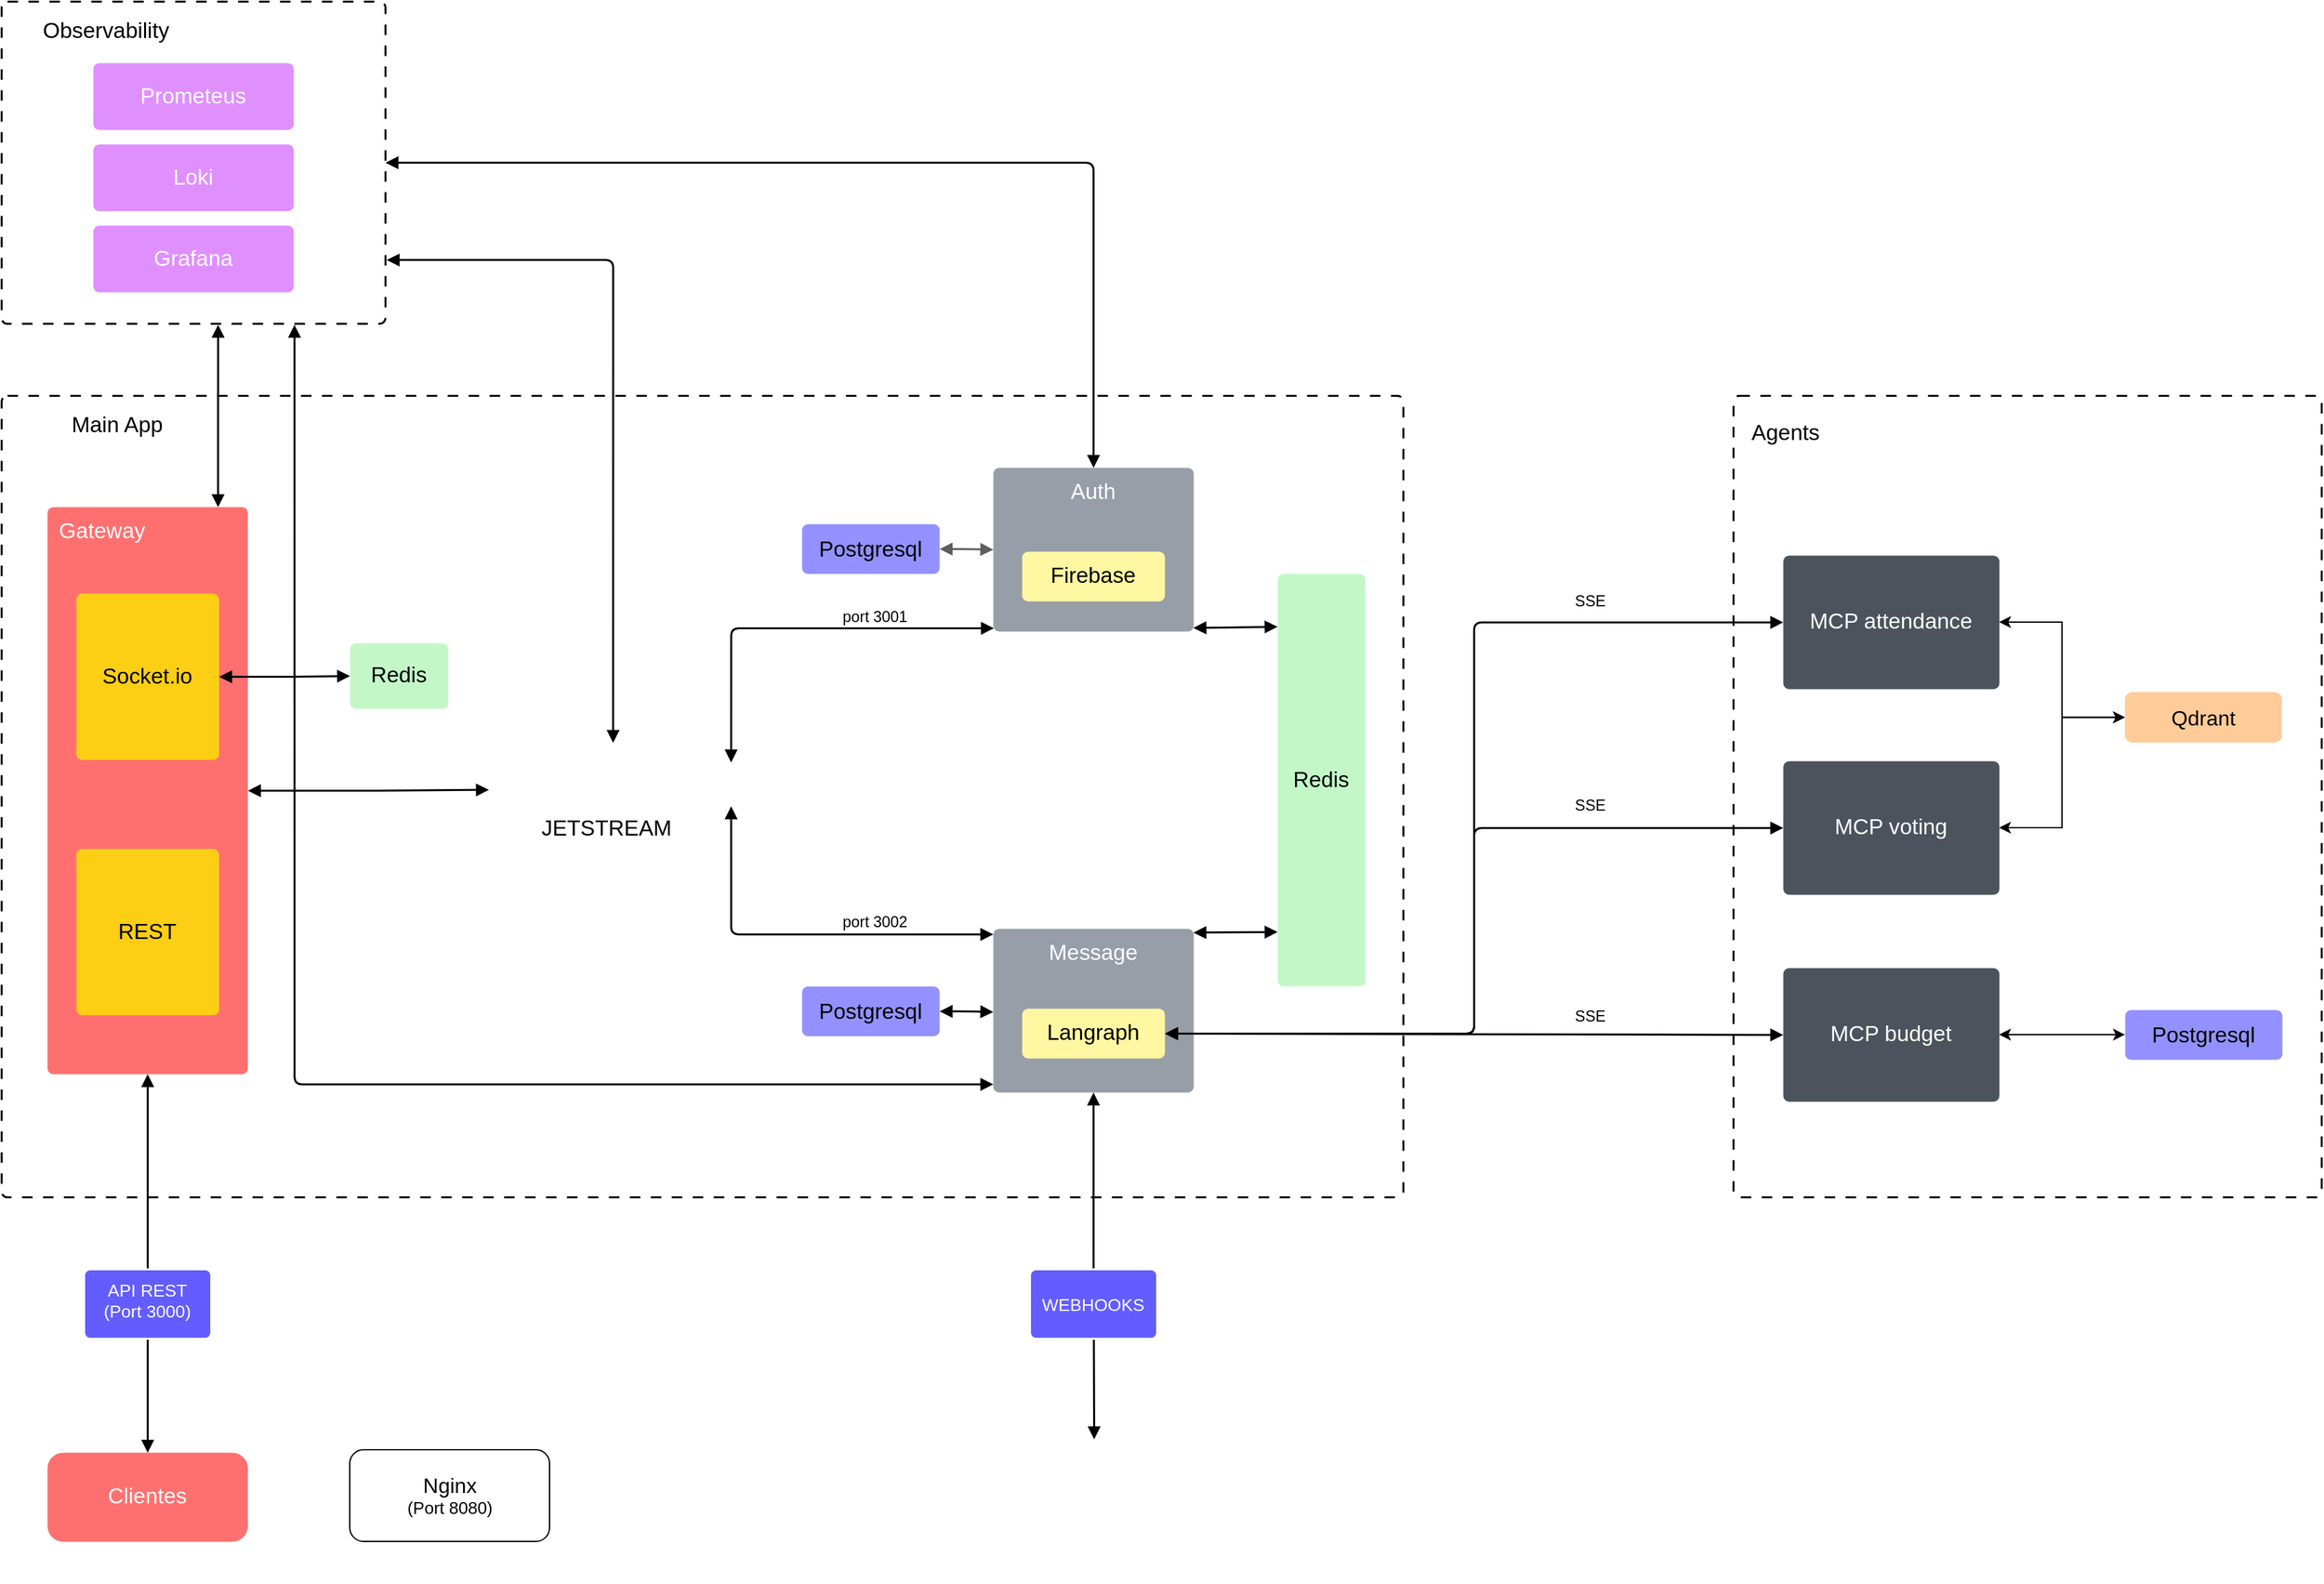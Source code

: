 <mxfile version="26.2.14">
  <diagram name="Página-1" id="Vq99Ms_KkJOUKtjacHWf">
    <mxGraphModel dx="3258" dy="2507" grid="1" gridSize="10" guides="1" tooltips="1" connect="1" arrows="1" fold="1" page="1" pageScale="1" pageWidth="827" pageHeight="1169" math="0" shadow="0">
      <root>
        <mxCell id="0" />
        <mxCell id="1" parent="0" />
        <mxCell id="nUzkdtZB0xW63iCa-Nw7-1" value="" style="html=1;overflow=block;blockSpacing=1;whiteSpace=wrap;fontSize=13;spacing=3.8;strokeOpacity=100;fillOpacity=100;rounded=1;absoluteArcSize=1;arcSize=9;fillColor=none;dashed=1;fixDash=1;dashPattern=8 8;strokeWidth=1.5;lucidId=JnLc.ZpfNVHS;container=1;collapsible=0;strokeColor=default;fontStyle=0" vertex="1" parent="1">
          <mxGeometry x="-641" y="113" width="1070" height="612" as="geometry" />
        </mxCell>
        <mxCell id="nUzkdtZB0xW63iCa-Nw7-2" value="Main App" style="html=1;overflow=block;blockSpacing=1;whiteSpace=wrap;fontSize=16.7;fontStyle=0;align=center;spacing=0;strokeOpacity=100;rounded=1;absoluteArcSize=1;arcSize=9;fillColor=none;strokeWidth=NaN;lucidId=2wLcyC94Hy3G;strokeColor=none;" vertex="1" parent="nUzkdtZB0xW63iCa-Nw7-1">
          <mxGeometry width="177" height="45" as="geometry" />
        </mxCell>
        <mxCell id="nUzkdtZB0xW63iCa-Nw7-3" value="Clientes" style="html=1;overflow=block;blockSpacing=1;whiteSpace=wrap;fontSize=16.7;fontColor=#ffffff;fontStyle=0;align=center;spacing=9;strokeOpacity=0;fillOpacity=100;rounded=1;absoluteArcSize=1;arcSize=24;fillColor=#fe7070;strokeWidth=1.5;lucidId=RmLct_.-iw2U;strokeColor=default;" vertex="1" parent="1">
          <mxGeometry x="-606" y="920" width="153" height="68" as="geometry" />
        </mxCell>
        <mxCell id="nUzkdtZB0xW63iCa-Nw7-4" value="Gateway" style="html=1;overflow=block;blockSpacing=1;whiteSpace=wrap;fontSize=16.7;fontColor=#ffffff;fontStyle=0;align=left;spacing=9;verticalAlign=top;strokeOpacity=0;fillOpacity=100;rounded=1;absoluteArcSize=1;arcSize=9;fillColor=#fe7070;strokeWidth=1.5;lucidId=-nLctIyqQpKD;" vertex="1" parent="1">
          <mxGeometry x="-606" y="198" width="153" height="433" as="geometry" />
        </mxCell>
        <mxCell id="nUzkdtZB0xW63iCa-Nw7-5" value="" style="html=1;jettySize=18;whiteSpace=wrap;fontSize=13;strokeColor=default;strokeWidth=1.5;rounded=1;arcSize=12;edgeStyle=orthogonalEdgeStyle;startArrow=block;startFill=1;endArrow=block;endFill=1;exitX=0.5;exitY=0;exitPerimeter=0;entryX=0.5;entryY=1;entryPerimeter=0;lucidId=QoLcqt0XIGcD;fontStyle=0" edge="1" parent="1" source="nUzkdtZB0xW63iCa-Nw7-3" target="nUzkdtZB0xW63iCa-Nw7-4">
          <mxGeometry width="100" height="100" relative="1" as="geometry">
            <Array as="points" />
          </mxGeometry>
        </mxCell>
        <mxCell id="nUzkdtZB0xW63iCa-Nw7-6" value="API REST (Port 3000)" style="html=1;overflow=block;blockSpacing=1;whiteSpace=wrap;fontSize=13.3;fontColor=#ffffff;fontStyle=0;align=center;spacing=9;verticalAlign=top;strokeColor=#ffffff;strokeOpacity=100;fillOpacity=100;rounded=1;absoluteArcSize=1;arcSize=9;fillColor=#635dff;strokeWidth=1.5;lucidId=1pLclZ~fW~v9;" vertex="1" parent="1">
          <mxGeometry x="-578" y="780" width="97" height="53" as="geometry" />
        </mxCell>
        <mxCell id="nUzkdtZB0xW63iCa-Nw7-7" value="" style="html=1;jettySize=18;whiteSpace=wrap;fontSize=13;strokeColor=default;strokeWidth=1.5;rounded=1;arcSize=12;edgeStyle=orthogonalEdgeStyle;startArrow=block;startFill=1;endArrow=block;endFill=1;exitX=1;exitY=0.5;exitPerimeter=0;entryX=0;entryY=0.512;entryPerimeter=0;lucidId=1uLcdHQcy45G;fontStyle=0" edge="1" parent="1" source="nUzkdtZB0xW63iCa-Nw7-4" target="nUzkdtZB0xW63iCa-Nw7-8">
          <mxGeometry width="100" height="100" relative="1" as="geometry">
            <Array as="points" />
          </mxGeometry>
        </mxCell>
        <mxCell id="nUzkdtZB0xW63iCa-Nw7-8" value="" style="html=1;overflow=block;blockSpacing=1;whiteSpace=wrap;fontSize=13;spacing=3.8;strokeOpacity=0;fillOpacity=0;rounded=1;absoluteArcSize=1;arcSize=9;fillColor=#000000;strokeWidth=1.5;lucidId=rsLcWDJ5Ysgo;container=1;collapsible=0;fontStyle=0" vertex="1" parent="1">
          <mxGeometry x="-269" y="378" width="197" height="70" as="geometry" />
        </mxCell>
        <mxCell id="nUzkdtZB0xW63iCa-Nw7-9" value="" style="html=1;overflow=block;blockSpacing=1;whiteSpace=wrap;shape=image;fontSize=13;spacing=0;strokeColor=none;strokeOpacity=0;rounded=1;absoluteArcSize=1;arcSize=9;strokeWidth=0;image=https://images.lucid.app/images/ae4e89b2-02f5-4e97-ba42-690f64125aed/content;imageAspect=0;lucidId=~rLc3KaBmfgj;fontStyle=0" vertex="1" parent="nUzkdtZB0xW63iCa-Nw7-8">
          <mxGeometry x="8" y="13" width="179" height="46" as="geometry" />
        </mxCell>
        <mxCell id="nUzkdtZB0xW63iCa-Nw7-10" value="" style="html=1;jettySize=18;whiteSpace=wrap;fontSize=13;strokeColor=default;strokeWidth=1.5;rounded=1;arcSize=12;edgeStyle=orthogonalEdgeStyle;startArrow=block;startFill=1;endArrow=block;endFill=1;exitX=0.003;exitY=0.98;exitPerimeter=0;entryX=0.988;entryY=0.043;entryPerimeter=0;lucidId=SELcSNIdHtes;fontStyle=0" edge="1" parent="1" source="nUzkdtZB0xW63iCa-Nw7-11" target="nUzkdtZB0xW63iCa-Nw7-9">
          <mxGeometry width="100" height="100" relative="1" as="geometry">
            <Array as="points" />
          </mxGeometry>
        </mxCell>
        <mxCell id="nUzkdtZB0xW63iCa-Nw7-11" value="Auth" style="html=1;overflow=block;blockSpacing=1;whiteSpace=wrap;fontSize=16.7;fontColor=#ffffff;fontStyle=0;align=center;spacing=9;verticalAlign=top;strokeOpacity=0;fillOpacity=100;rounded=1;absoluteArcSize=1;arcSize=9;fillColor=#979ea8;strokeWidth=1.5;lucidId=zFLcMGYKQzSj;" vertex="1" parent="1">
          <mxGeometry x="116" y="168" width="153" height="125" as="geometry" />
        </mxCell>
        <mxCell id="nUzkdtZB0xW63iCa-Nw7-12" value="port 3001" style="html=1;overflow=block;blockSpacing=1;whiteSpace=wrap;fontSize=11.7;align=center;spacing=0;strokeOpacity=100;rounded=1;absoluteArcSize=1;arcSize=9;fillColor=none;strokeWidth=NaN;lucidId=6OLchVihXjKO;strokeColor=none;fontStyle=0" vertex="1" parent="1">
          <mxGeometry x="-23" y="270" width="98" height="23" as="geometry" />
        </mxCell>
        <mxCell id="nUzkdtZB0xW63iCa-Nw7-13" value="" style="html=1;overflow=block;blockSpacing=1;whiteSpace=wrap;shape=image;fontSize=13;spacing=0;strokeColor=none;strokeOpacity=100;rounded=1;absoluteArcSize=1;arcSize=9;strokeWidth=0;image=https://images.lucid.app/images/39a74699-c532-4a9b-a638-7d78ca7f8116/content;imageAspect=0;lucidId=dULcUWT8Teqr;fontStyle=0" vertex="1" parent="1">
          <mxGeometry x="128" y="889" width="130" height="130" as="geometry" />
        </mxCell>
        <mxCell id="nUzkdtZB0xW63iCa-Nw7-14" value="" style="html=1;jettySize=18;whiteSpace=wrap;fontSize=13;strokeColor=default;strokeWidth=1.5;rounded=1;arcSize=12;edgeStyle=orthogonalEdgeStyle;startArrow=block;startFill=1;endArrow=block;endFill=1;exitX=0.5;exitY=1;exitPerimeter=0;entryX=0.5;entryY=0.16;entryPerimeter=0;lucidId=Wh5cpuIhzJHz;fontStyle=0" edge="1" parent="1" source="nUzkdtZB0xW63iCa-Nw7-20" target="nUzkdtZB0xW63iCa-Nw7-13">
          <mxGeometry width="100" height="100" relative="1" as="geometry">
            <Array as="points" />
          </mxGeometry>
        </mxCell>
        <mxCell id="nUzkdtZB0xW63iCa-Nw7-15" value="WEBHOOKS" style="html=1;overflow=block;blockSpacing=1;whiteSpace=wrap;fontSize=13.3;fontColor=#ffffff;fontStyle=0;align=center;spacing=9;verticalAlign=middle;strokeColor=#ffffff;strokeOpacity=100;fillOpacity=100;rounded=1;absoluteArcSize=1;arcSize=9;fillColor=#635dff;strokeWidth=1.5;lucidId=jc5cG-lgkJSh;" vertex="1" parent="1">
          <mxGeometry x="144" y="780" width="97" height="53" as="geometry" />
        </mxCell>
        <mxCell id="nUzkdtZB0xW63iCa-Nw7-16" value="Redis " style="html=1;overflow=block;blockSpacing=1;whiteSpace=wrap;fontSize=16.7;fontStyle=0;align=center;spacing=9;strokeOpacity=0;fillOpacity=100;rounded=1;absoluteArcSize=1;arcSize=9;fillColor=#c3f7c8;strokeWidth=1.5;lucidId=3J5cHQ8043z~;" vertex="1" parent="1">
          <mxGeometry x="333" y="249" width="67" height="315" as="geometry" />
        </mxCell>
        <mxCell id="nUzkdtZB0xW63iCa-Nw7-17" value="Postgresql" style="html=1;overflow=block;blockSpacing=1;whiteSpace=wrap;fontSize=16.7;fontStyle=0;align=center;spacing=9;strokeOpacity=0;fillOpacity=100;rounded=1;absoluteArcSize=1;arcSize=9;fillColor=#9391ff;strokeWidth=1.5;lucidId=wK5c~Pdr7-m1;" vertex="1" parent="1">
          <mxGeometry x="-30" y="564" width="105" height="38" as="geometry" />
        </mxCell>
        <mxCell id="nUzkdtZB0xW63iCa-Nw7-18" value="REST" style="html=1;overflow=block;blockSpacing=1;whiteSpace=wrap;fontSize=16.7;fontStyle=0;align=center;spacing=9;strokeOpacity=0;fillOpacity=100;rounded=1;absoluteArcSize=1;arcSize=9;fillColor=#fcce14;strokeWidth=1.5;lucidId=HZ4c7lAVyPyr;" vertex="1" parent="1">
          <mxGeometry x="-584" y="459" width="109" height="127" as="geometry" />
        </mxCell>
        <mxCell id="nUzkdtZB0xW63iCa-Nw7-19" value="Socket.io" style="html=1;overflow=block;blockSpacing=1;whiteSpace=wrap;fontSize=16.7;fontStyle=0;align=center;spacing=9;verticalAlign=middle;strokeOpacity=0;fillOpacity=100;rounded=1;absoluteArcSize=1;arcSize=9;fillColor=#fcce14;strokeWidth=1.5;lucidId=x74cnt7NlLuL;" vertex="1" parent="1">
          <mxGeometry x="-584" y="264" width="109" height="127" as="geometry" />
        </mxCell>
        <mxCell id="nUzkdtZB0xW63iCa-Nw7-20" value="Message" style="html=1;overflow=block;blockSpacing=1;whiteSpace=wrap;fontSize=16.7;fontColor=#ffffff;fontStyle=0;align=center;spacing=9;verticalAlign=top;strokeOpacity=0;fillOpacity=100;rounded=1;absoluteArcSize=1;arcSize=9;fillColor=#979ea8;strokeWidth=1.5;lucidId=fALc.GhtOYFA;" vertex="1" parent="1">
          <mxGeometry x="116" y="520" width="153" height="125" as="geometry" />
        </mxCell>
        <mxCell id="nUzkdtZB0xW63iCa-Nw7-21" value="" style="html=1;jettySize=18;whiteSpace=wrap;fontSize=13;strokeColor=default;strokeWidth=1.5;rounded=1;arcSize=12;edgeStyle=orthogonalEdgeStyle;startArrow=block;startFill=1;endArrow=block;endFill=1;exitX=1;exitY=0.5;exitPerimeter=0;entryX=0;entryY=0.5;entryPerimeter=0;lucidId=5H5cJmLpe_el;fontStyle=0" edge="1" parent="1" source="nUzkdtZB0xW63iCa-Nw7-19" target="nUzkdtZB0xW63iCa-Nw7-46">
          <mxGeometry width="100" height="100" relative="1" as="geometry">
            <Array as="points" />
          </mxGeometry>
        </mxCell>
        <mxCell id="nUzkdtZB0xW63iCa-Nw7-22" value="" style="html=1;jettySize=18;whiteSpace=wrap;fontSize=13;strokeColor=default;strokeWidth=1.5;rounded=1;arcSize=12;edgeStyle=orthogonalEdgeStyle;startArrow=block;startFill=1;endArrow=block;endFill=1;exitX=1;exitY=0.5;exitPerimeter=0;entryX=0;entryY=0.508;entryPerimeter=0;lucidId=7M5cEgo.8n6S;fontStyle=0" edge="1" parent="1" source="nUzkdtZB0xW63iCa-Nw7-17" target="nUzkdtZB0xW63iCa-Nw7-20">
          <mxGeometry width="100" height="100" relative="1" as="geometry">
            <Array as="points" />
          </mxGeometry>
        </mxCell>
        <mxCell id="nUzkdtZB0xW63iCa-Nw7-23" value="Langraph" style="html=1;overflow=block;blockSpacing=1;whiteSpace=wrap;fontSize=16.7;fontStyle=0;align=center;spacing=9;verticalAlign=top;strokeOpacity=0;fillOpacity=100;rounded=1;absoluteArcSize=1;arcSize=9;fillColor=#fff7a1;strokeWidth=1.5;lucidId=Uv5cd.NyrXPX;" vertex="1" parent="1">
          <mxGeometry x="138" y="581" width="109" height="38" as="geometry" />
        </mxCell>
        <mxCell id="nUzkdtZB0xW63iCa-Nw7-24" value="" style="html=1;jettySize=18;whiteSpace=wrap;fontSize=13;strokeColor=default;strokeWidth=1.5;rounded=1;arcSize=12;edgeStyle=orthogonalEdgeStyle;startArrow=block;startFill=1;endArrow=block;endFill=1;exitX=0;exitY=0.034;exitPerimeter=0;entryX=0.988;entryY=0.77;entryPerimeter=0;lucidId=5P5c4k0kWvIT;fontStyle=0" edge="1" parent="1" source="nUzkdtZB0xW63iCa-Nw7-20" target="nUzkdtZB0xW63iCa-Nw7-9">
          <mxGeometry width="100" height="100" relative="1" as="geometry">
            <Array as="points" />
          </mxGeometry>
        </mxCell>
        <mxCell id="nUzkdtZB0xW63iCa-Nw7-25" value="port 3002" style="html=1;overflow=block;blockSpacing=1;whiteSpace=wrap;fontSize=11.7;align=center;spacing=0;strokeOpacity=100;rounded=1;absoluteArcSize=1;arcSize=9;fillColor=none;strokeWidth=NaN;lucidId=KPLccLA~1dpZ;strokeColor=none;fontStyle=0" vertex="1" parent="1">
          <mxGeometry x="-20" y="504" width="92" height="22" as="geometry" />
        </mxCell>
        <mxCell id="nUzkdtZB0xW63iCa-Nw7-26" value="Postgresql" style="html=1;overflow=block;blockSpacing=1;whiteSpace=wrap;fontSize=16.7;fontStyle=0;align=center;spacing=9;strokeOpacity=0;fillOpacity=100;rounded=1;absoluteArcSize=1;arcSize=9;fillColor=#9391ff;strokeWidth=1.5;lucidId=7Q5c18RX_lc8;" vertex="1" parent="1">
          <mxGeometry x="-30" y="211" width="105" height="38" as="geometry" />
        </mxCell>
        <mxCell id="nUzkdtZB0xW63iCa-Nw7-27" value="" style="html=1;jettySize=18;whiteSpace=wrap;fontSize=13;strokeColor=#5E5E5E;strokeWidth=1.5;rounded=1;arcSize=12;edgeStyle=orthogonalEdgeStyle;startArrow=block;startFill=1;endArrow=block;endFill=1;exitX=1;exitY=0.5;exitPerimeter=0;entryX=0;entryY=0.5;entryPerimeter=0;lucidId=c07cQfm66~gC;fontStyle=0" edge="1" parent="1" source="nUzkdtZB0xW63iCa-Nw7-26" target="nUzkdtZB0xW63iCa-Nw7-11">
          <mxGeometry width="100" height="100" relative="1" as="geometry">
            <Array as="points" />
          </mxGeometry>
        </mxCell>
        <mxCell id="nUzkdtZB0xW63iCa-Nw7-28" value="Firebase" style="html=1;overflow=block;blockSpacing=1;whiteSpace=wrap;fontSize=16.7;fontStyle=0;align=center;spacing=9;verticalAlign=top;strokeOpacity=0;fillOpacity=100;rounded=1;absoluteArcSize=1;arcSize=9;fillColor=#fff7a1;strokeWidth=1.5;lucidId=ZR5cOLYeTa5N;" vertex="1" parent="1">
          <mxGeometry x="138" y="232" width="109" height="38" as="geometry" />
        </mxCell>
        <mxCell id="nUzkdtZB0xW63iCa-Nw7-29" value="" style="html=1;overflow=block;blockSpacing=1;whiteSpace=wrap;fontSize=13;align=center;spacing=3.8;strokeOpacity=100;fillOpacity=100;rounded=1;absoluteArcSize=1;arcSize=9;fillColor=none;dashed=1;fixDash=1;dashPattern=8 8;strokeWidth=1.5;lucidId=v2LcKO9BX8t_;fontStyle=0" vertex="1" parent="1">
          <mxGeometry x="681" y="113" width="449" height="612" as="geometry" />
        </mxCell>
        <mxCell id="nUzkdtZB0xW63iCa-Nw7-30" value="Agents" style="html=1;overflow=block;blockSpacing=1;whiteSpace=wrap;fontSize=16.7;fontStyle=0;align=left;spacing=0;verticalAlign=middle;strokeOpacity=100;rounded=1;absoluteArcSize=1;arcSize=9;fillColor=none;strokeWidth=NaN;lucidId=v2Lc4-h5E1sQ;strokeColor=none;" vertex="1" parent="1">
          <mxGeometry x="695" y="115" width="132" height="53" as="geometry" />
        </mxCell>
        <mxCell id="nUzkdtZB0xW63iCa-Nw7-59" style="edgeStyle=orthogonalEdgeStyle;rounded=0;orthogonalLoop=1;jettySize=auto;html=1;exitX=1;exitY=0.5;exitDx=0;exitDy=0;entryX=0;entryY=0.5;entryDx=0;entryDy=0;startArrow=classic;startFill=1;fontStyle=0" edge="1" parent="1" source="nUzkdtZB0xW63iCa-Nw7-31" target="nUzkdtZB0xW63iCa-Nw7-56">
          <mxGeometry relative="1" as="geometry" />
        </mxCell>
        <mxCell id="nUzkdtZB0xW63iCa-Nw7-31" value="MCP voting" style="html=1;overflow=block;blockSpacing=1;whiteSpace=wrap;fontSize=16.7;fontColor=#ffffff;fontStyle=0;align=center;spacing=9;strokeOpacity=0;fillOpacity=100;rounded=1;absoluteArcSize=1;arcSize=9;fillColor=#4c535d;strokeWidth=1.5;lucidId=AWLcgVHqaEJb;" vertex="1" parent="1">
          <mxGeometry x="719" y="392" width="165" height="102" as="geometry" />
        </mxCell>
        <mxCell id="nUzkdtZB0xW63iCa-Nw7-55" style="edgeStyle=orthogonalEdgeStyle;rounded=0;orthogonalLoop=1;jettySize=auto;html=1;exitX=1;exitY=0.5;exitDx=0;exitDy=0;startArrow=classic;startFill=1;fontStyle=0" edge="1" parent="1" source="nUzkdtZB0xW63iCa-Nw7-32" target="nUzkdtZB0xW63iCa-Nw7-54">
          <mxGeometry relative="1" as="geometry" />
        </mxCell>
        <mxCell id="nUzkdtZB0xW63iCa-Nw7-32" value="MCP budget" style="html=1;overflow=block;blockSpacing=1;whiteSpace=wrap;fontSize=16.7;fontColor=#ffffff;fontStyle=0;align=center;spacing=9;strokeOpacity=0;fillOpacity=100;rounded=1;absoluteArcSize=1;arcSize=9;fillColor=#4c535d;strokeWidth=1.5;lucidId=kXLc-Uf29qqT;" vertex="1" parent="1">
          <mxGeometry x="719" y="550" width="165" height="102" as="geometry" />
        </mxCell>
        <mxCell id="nUzkdtZB0xW63iCa-Nw7-58" style="edgeStyle=orthogonalEdgeStyle;rounded=0;orthogonalLoop=1;jettySize=auto;html=1;exitX=1;exitY=0.5;exitDx=0;exitDy=0;entryX=0;entryY=0.5;entryDx=0;entryDy=0;startArrow=classic;startFill=1;fontStyle=0" edge="1" parent="1" source="nUzkdtZB0xW63iCa-Nw7-33" target="nUzkdtZB0xW63iCa-Nw7-56">
          <mxGeometry relative="1" as="geometry" />
        </mxCell>
        <mxCell id="nUzkdtZB0xW63iCa-Nw7-33" value="MCP attendance" style="html=1;overflow=block;blockSpacing=1;whiteSpace=wrap;fontSize=16.7;fontColor=#ffffff;fontStyle=0;align=center;spacing=9;strokeOpacity=0;fillOpacity=100;rounded=1;absoluteArcSize=1;arcSize=9;fillColor=#4c535d;strokeWidth=1.5;lucidId=NZLcRJQl1mac;" vertex="1" parent="1">
          <mxGeometry x="719" y="235" width="165" height="102" as="geometry" />
        </mxCell>
        <mxCell id="nUzkdtZB0xW63iCa-Nw7-34" value="" style="html=1;jettySize=18;whiteSpace=wrap;fontSize=13;strokeColor=default;strokeWidth=1.5;rounded=1;arcSize=12;edgeStyle=orthogonalEdgeStyle;startArrow=block;startFill=1;endArrow=block;endFill=1;exitX=1;exitY=0.5;exitPerimeter=0;entryX=0;entryY=0.5;entryPerimeter=0;lucidId=WZLcBSNOz16.;fontStyle=0" edge="1" parent="1" source="nUzkdtZB0xW63iCa-Nw7-23" target="nUzkdtZB0xW63iCa-Nw7-33">
          <mxGeometry width="100" height="100" relative="1" as="geometry">
            <Array as="points" />
          </mxGeometry>
        </mxCell>
        <mxCell id="nUzkdtZB0xW63iCa-Nw7-35" value="" style="html=1;jettySize=18;whiteSpace=wrap;fontSize=13;strokeColor=default;strokeWidth=1.5;rounded=0;startArrow=block;startFill=1;endArrow=block;endFill=1;exitX=1;exitY=0.5;exitPerimeter=0;entryX=0;entryY=0.5;entryPerimeter=0;lucidId=pXLcy~6w~MPh;fontStyle=0" edge="1" parent="1" source="nUzkdtZB0xW63iCa-Nw7-23" target="nUzkdtZB0xW63iCa-Nw7-32">
          <mxGeometry width="100" height="100" relative="1" as="geometry">
            <Array as="points" />
          </mxGeometry>
        </mxCell>
        <mxCell id="nUzkdtZB0xW63iCa-Nw7-36" value="" style="html=1;jettySize=18;whiteSpace=wrap;fontSize=13;strokeColor=default;strokeWidth=1.5;rounded=1;arcSize=12;edgeStyle=orthogonalEdgeStyle;startArrow=block;startFill=1;endArrow=block;endFill=1;exitX=1;exitY=0.5;exitPerimeter=0;entryX=0;entryY=0.5;entryPerimeter=0;lucidId=TWLcaWQ_HGru;fontStyle=0" edge="1" parent="1" source="nUzkdtZB0xW63iCa-Nw7-23" target="nUzkdtZB0xW63iCa-Nw7-31">
          <mxGeometry width="100" height="100" relative="1" as="geometry">
            <Array as="points" />
          </mxGeometry>
        </mxCell>
        <mxCell id="nUzkdtZB0xW63iCa-Nw7-37" value="SSE" style="html=1;overflow=block;blockSpacing=1;whiteSpace=wrap;fontSize=11.7;align=center;spacing=0;strokeOpacity=100;fillOpacity=100;rounded=1;absoluteArcSize=1;arcSize=9;fillColor=#ffffff;strokeWidth=1.5;strokeColor=none;lucidId=5X5cWgnG83J8;fontStyle=0" vertex="1" parent="1">
          <mxGeometry x="523" y="575" width="98" height="23" as="geometry" />
        </mxCell>
        <mxCell id="nUzkdtZB0xW63iCa-Nw7-38" value="JETSTREAM" style="html=1;overflow=block;blockSpacing=1;whiteSpace=wrap;fontSize=16.7;fontStyle=0;align=center;spacing=0;strokeOpacity=100;rounded=1;absoluteArcSize=1;arcSize=9;strokeWidth=NaN;lucidId=H77c8rObXn1.;fillColor=none;strokeColor=none;" vertex="1" parent="1">
          <mxGeometry x="-269" y="421" width="180" height="45" as="geometry" />
        </mxCell>
        <mxCell id="nUzkdtZB0xW63iCa-Nw7-39" value="SSE" style="html=1;overflow=block;blockSpacing=1;whiteSpace=wrap;fontSize=11.7;align=center;spacing=0;strokeOpacity=100;fillOpacity=100;rounded=1;absoluteArcSize=1;arcSize=9;fillColor=#ffffff;strokeWidth=1.5;strokeColor=none;lucidId=d17c8kyNsL7X;fontStyle=0" vertex="1" parent="1">
          <mxGeometry x="523" y="414" width="98" height="23" as="geometry" />
        </mxCell>
        <mxCell id="nUzkdtZB0xW63iCa-Nw7-40" value="SSE" style="html=1;overflow=block;blockSpacing=1;whiteSpace=wrap;fontSize=11.7;align=center;spacing=0;strokeOpacity=100;fillOpacity=100;rounded=1;absoluteArcSize=1;arcSize=9;fillColor=#ffffff;strokeWidth=1.5;strokeColor=none;lucidId=h17cfTDgVhFU;fontStyle=0" vertex="1" parent="1">
          <mxGeometry x="523" y="258" width="98" height="23" as="geometry" />
        </mxCell>
        <mxCell id="nUzkdtZB0xW63iCa-Nw7-41" value="" style="html=1;jettySize=18;whiteSpace=wrap;fontSize=13;strokeColor=default;strokeWidth=1.5;rounded=0;startArrow=block;startFill=1;endArrow=block;endFill=1;exitX=0.998;exitY=0.023;exitPerimeter=0;entryX=0;entryY=0.868;entryPerimeter=0;lucidId=v47c6M4VXGSf;fontStyle=0" edge="1" parent="1" source="nUzkdtZB0xW63iCa-Nw7-20" target="nUzkdtZB0xW63iCa-Nw7-16">
          <mxGeometry width="100" height="100" relative="1" as="geometry">
            <Array as="points" />
          </mxGeometry>
        </mxCell>
        <mxCell id="nUzkdtZB0xW63iCa-Nw7-42" value="" style="html=1;jettySize=18;whiteSpace=wrap;fontSize=13;strokeColor=default;strokeWidth=1.5;rounded=0;startArrow=block;startFill=1;endArrow=block;endFill=1;exitX=0.998;exitY=0.978;exitPerimeter=0;entryX=0;entryY=0.128;entryPerimeter=0;lucidId=R47cojJWgUcy;fontStyle=0" edge="1" parent="1" source="nUzkdtZB0xW63iCa-Nw7-11" target="nUzkdtZB0xW63iCa-Nw7-16">
          <mxGeometry width="100" height="100" relative="1" as="geometry">
            <Array as="points" />
          </mxGeometry>
        </mxCell>
        <mxCell id="nUzkdtZB0xW63iCa-Nw7-43" value="" style="html=1;overflow=block;blockSpacing=1;whiteSpace=wrap;fontSize=13;spacing=3.8;strokeOpacity=100;fillOpacity=100;rounded=1;absoluteArcSize=1;arcSize=9;fillColor=none;dashed=1;fixDash=1;dashPattern=8 8;strokeWidth=1.5;lucidId=GD8cBVrJHFnm;container=1;collapsible=0;strokeColor=default;fontStyle=0" vertex="1" parent="1">
          <mxGeometry x="-641" y="-188" width="293" height="246" as="geometry" />
        </mxCell>
        <mxCell id="nUzkdtZB0xW63iCa-Nw7-44" value="Observability" style="html=1;overflow=block;blockSpacing=1;whiteSpace=wrap;fontSize=16.7;fontStyle=0;align=center;spacing=0;strokeOpacity=100;rounded=1;absoluteArcSize=1;arcSize=9;fillColor=none;strokeWidth=NaN;lucidId=GD8ctpArJ5IR;shadow=0;strokeColor=none;" vertex="1" parent="nUzkdtZB0xW63iCa-Nw7-43">
          <mxGeometry width="160" height="45" as="geometry" />
        </mxCell>
        <mxCell id="nUzkdtZB0xW63iCa-Nw7-45" value="" style="html=1;jettySize=18;whiteSpace=wrap;fontSize=13;strokeColor=default;strokeWidth=1.5;rounded=0;startArrow=block;startFill=1;endArrow=block;endFill=1;exitX=0.564;exitY=1.003;exitPerimeter=0;entryX=0.851;entryY=0;entryPerimeter=0;lucidId=dK8cRq7Nppyz;fontStyle=0" edge="1" parent="1" source="nUzkdtZB0xW63iCa-Nw7-43" target="nUzkdtZB0xW63iCa-Nw7-4">
          <mxGeometry width="100" height="100" relative="1" as="geometry">
            <Array as="points" />
          </mxGeometry>
        </mxCell>
        <mxCell id="nUzkdtZB0xW63iCa-Nw7-46" value="Redis " style="html=1;overflow=block;blockSpacing=1;whiteSpace=wrap;fontSize=16.7;fontStyle=0;align=center;spacing=9;strokeOpacity=0;fillOpacity=100;rounded=1;absoluteArcSize=1;arcSize=9;fillColor=#c3f7c8;strokeWidth=1.5;lucidId=yG5ccmNxk.tc;" vertex="1" parent="1">
          <mxGeometry x="-375" y="302" width="75" height="50" as="geometry" />
        </mxCell>
        <mxCell id="nUzkdtZB0xW63iCa-Nw7-47" value="" style="group;dropTarget=0;pointerEvents=0;fontStyle=0" vertex="1" parent="1">
          <mxGeometry x="-571" y="-141" width="153" height="175" as="geometry" />
        </mxCell>
        <mxCell id="nUzkdtZB0xW63iCa-Nw7-48" value="Prometeus" style="html=1;overflow=block;blockSpacing=1;whiteSpace=wrap;fontSize=16.7;fontColor=#ffffff;fontStyle=0;align=center;spacing=9;verticalAlign=middle;strokeOpacity=0;fillOpacity=100;rounded=1;absoluteArcSize=1;arcSize=9;fillColor=#e08fff;strokeWidth=1.5;lucidId=OF8c9r.awj_1;" vertex="1" parent="nUzkdtZB0xW63iCa-Nw7-47">
          <mxGeometry width="153" height="51" as="geometry" />
        </mxCell>
        <mxCell id="nUzkdtZB0xW63iCa-Nw7-49" value="Loki" style="html=1;overflow=block;blockSpacing=1;whiteSpace=wrap;fontSize=16.7;fontColor=#ffffff;fontStyle=0;align=center;spacing=9;verticalAlign=middle;strokeOpacity=0;fillOpacity=100;rounded=1;absoluteArcSize=1;arcSize=9;fillColor=#e08fff;strokeWidth=1.5;lucidId=gG8cnoK2YAZ6;" vertex="1" parent="nUzkdtZB0xW63iCa-Nw7-47">
          <mxGeometry y="62" width="153" height="51" as="geometry" />
        </mxCell>
        <mxCell id="nUzkdtZB0xW63iCa-Nw7-50" value="Grafana" style="html=1;overflow=block;blockSpacing=1;whiteSpace=wrap;fontSize=16.7;fontColor=#ffffff;fontStyle=0;align=center;spacing=9;verticalAlign=middle;strokeOpacity=0;fillOpacity=100;rounded=1;absoluteArcSize=1;arcSize=9;fillColor=#e08fff;strokeWidth=1.5;lucidId=jG8cJkzR4r9V;" vertex="1" parent="nUzkdtZB0xW63iCa-Nw7-47">
          <mxGeometry y="124" width="153" height="51" as="geometry" />
        </mxCell>
        <mxCell id="nUzkdtZB0xW63iCa-Nw7-51" value="" style="html=1;jettySize=18;whiteSpace=wrap;fontSize=13;strokeColor=default;strokeWidth=1.5;rounded=1;arcSize=12;edgeStyle=orthogonalEdgeStyle;startArrow=block;startFill=1;endArrow=block;endFill=1;exitX=0.763;exitY=1.003;exitPerimeter=0;entryX=0;entryY=0.95;entryPerimeter=0;lucidId=rR8cPAm~teU6;fontStyle=0" edge="1" parent="1" source="nUzkdtZB0xW63iCa-Nw7-43" target="nUzkdtZB0xW63iCa-Nw7-20">
          <mxGeometry width="100" height="100" relative="1" as="geometry">
            <Array as="points" />
          </mxGeometry>
        </mxCell>
        <mxCell id="nUzkdtZB0xW63iCa-Nw7-52" value="" style="html=1;jettySize=18;whiteSpace=wrap;fontSize=13;strokeColor=default;strokeWidth=1.5;rounded=1;arcSize=12;edgeStyle=orthogonalEdgeStyle;startArrow=block;startFill=1;endArrow=block;endFill=1;exitX=1.003;exitY=0.802;exitPerimeter=0;entryX=0.481;entryY=0;entryPerimeter=0;lucidId=MR8c9_qS3FIx;fontStyle=0" edge="1" parent="1" source="nUzkdtZB0xW63iCa-Nw7-43" target="nUzkdtZB0xW63iCa-Nw7-8">
          <mxGeometry width="100" height="100" relative="1" as="geometry">
            <Array as="points" />
          </mxGeometry>
        </mxCell>
        <mxCell id="nUzkdtZB0xW63iCa-Nw7-53" value="" style="html=1;jettySize=18;whiteSpace=wrap;fontSize=13;strokeColor=default;strokeWidth=1.5;rounded=1;arcSize=12;edgeStyle=orthogonalEdgeStyle;startArrow=block;startFill=1;endArrow=block;endFill=1;exitX=1;exitY=0.5;exitPerimeter=0;entryX=0.5;entryY=0;entryPerimeter=0;lucidId=ST8caBiYOR_1;fontStyle=0" edge="1" parent="1" source="nUzkdtZB0xW63iCa-Nw7-43" target="nUzkdtZB0xW63iCa-Nw7-11">
          <mxGeometry width="100" height="100" relative="1" as="geometry">
            <Array as="points" />
          </mxGeometry>
        </mxCell>
        <mxCell id="nUzkdtZB0xW63iCa-Nw7-54" value="Postgresql" style="html=1;overflow=block;blockSpacing=1;whiteSpace=wrap;fontSize=16.7;fontStyle=0;align=center;spacing=9;strokeOpacity=0;fillOpacity=100;rounded=1;absoluteArcSize=1;arcSize=9;fillColor=#9391ff;strokeWidth=1.5;lucidId=wK5c~Pdr7-m1;strokeColor=none;" vertex="1" parent="1">
          <mxGeometry x="980" y="582" width="120" height="38" as="geometry" />
        </mxCell>
        <mxCell id="nUzkdtZB0xW63iCa-Nw7-56" value="Qdrant" style="rounded=1;whiteSpace=wrap;html=1;fontSize=16;fillColor=#ffcc99;strokeColor=none;fontStyle=0" vertex="1" parent="1">
          <mxGeometry x="980" y="339.5" width="120" height="38.5" as="geometry" />
        </mxCell>
        <mxCell id="nUzkdtZB0xW63iCa-Nw7-60" value="&lt;font style=&quot;font-size: 16px;&quot;&gt;Nginx&lt;/font&gt;&lt;div&gt;&lt;div&gt;(Port 8080)&lt;/div&gt;&lt;/div&gt;" style="rounded=1;whiteSpace=wrap;html=1;fontSize=13;fontStyle=0;" vertex="1" parent="1">
          <mxGeometry x="-375" y="918" width="152.5" height="70" as="geometry" />
        </mxCell>
      </root>
    </mxGraphModel>
  </diagram>
</mxfile>
